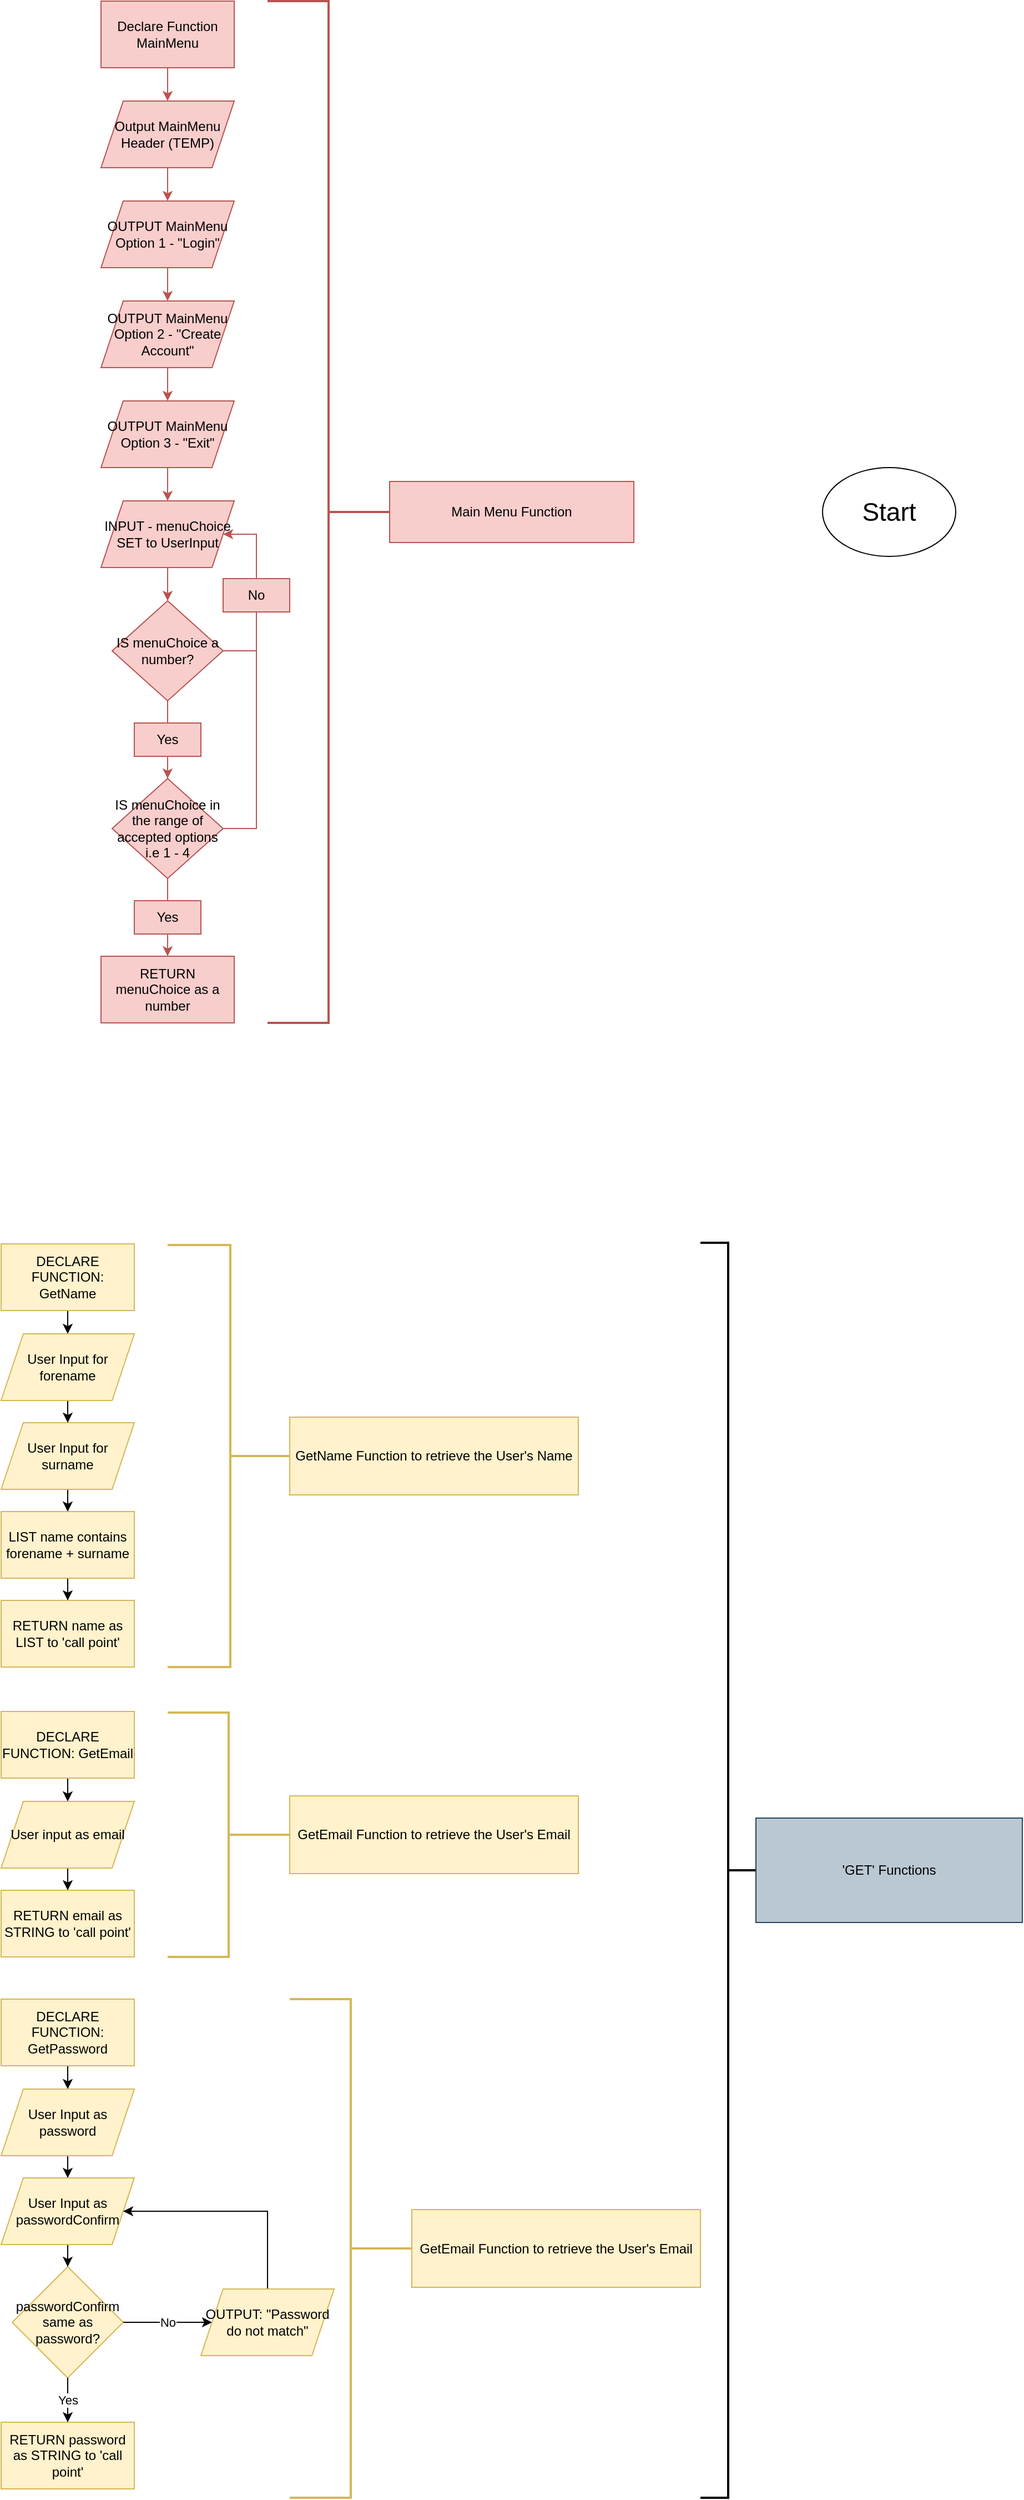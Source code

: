 <mxfile version="21.6.1" type="device">
  <diagram name="Page-1" id="7Ops39nH0OSQsevzP1TS">
    <mxGraphModel dx="3675" dy="4481" grid="1" gridSize="10" guides="1" tooltips="1" connect="1" arrows="1" fold="1" page="1" pageScale="1" pageWidth="827" pageHeight="1169" math="0" shadow="0">
      <root>
        <mxCell id="0" />
        <mxCell id="1" parent="0" />
        <mxCell id="fBwPLHAUl-B6Hu1rP66Z-1" value="&lt;font style=&quot;font-size: 23px;&quot;&gt;Start&lt;/font&gt;" style="ellipse;whiteSpace=wrap;html=1;" parent="1" vertex="1">
          <mxGeometry x="-60" y="-40" width="120" height="80" as="geometry" />
        </mxCell>
        <mxCell id="fBwPLHAUl-B6Hu1rP66Z-7" value="" style="edgeStyle=orthogonalEdgeStyle;rounded=0;orthogonalLoop=1;jettySize=auto;html=1;fillColor=#f8cecc;strokeColor=#b85450;" parent="1" source="fBwPLHAUl-B6Hu1rP66Z-2" target="fBwPLHAUl-B6Hu1rP66Z-6" edge="1">
          <mxGeometry relative="1" as="geometry" />
        </mxCell>
        <mxCell id="fBwPLHAUl-B6Hu1rP66Z-2" value="Declare Function&lt;br&gt;MainMenu" style="whiteSpace=wrap;html=1;fillColor=#f8cecc;strokeColor=#b85450;" parent="1" vertex="1">
          <mxGeometry x="-710" y="-460" width="120" height="60" as="geometry" />
        </mxCell>
        <mxCell id="fBwPLHAUl-B6Hu1rP66Z-9" value="" style="edgeStyle=orthogonalEdgeStyle;rounded=0;orthogonalLoop=1;jettySize=auto;html=1;fillColor=#f8cecc;strokeColor=#b85450;" parent="1" source="fBwPLHAUl-B6Hu1rP66Z-6" target="fBwPLHAUl-B6Hu1rP66Z-8" edge="1">
          <mxGeometry relative="1" as="geometry" />
        </mxCell>
        <mxCell id="fBwPLHAUl-B6Hu1rP66Z-6" value="Output MainMenu&lt;br&gt;Header (TEMP)" style="shape=parallelogram;perimeter=parallelogramPerimeter;whiteSpace=wrap;html=1;fixedSize=1;fillColor=#f8cecc;strokeColor=#b85450;" parent="1" vertex="1">
          <mxGeometry x="-710" y="-370" width="120" height="60" as="geometry" />
        </mxCell>
        <mxCell id="fBwPLHAUl-B6Hu1rP66Z-11" value="" style="edgeStyle=orthogonalEdgeStyle;rounded=0;orthogonalLoop=1;jettySize=auto;html=1;fillColor=#f8cecc;strokeColor=#b85450;" parent="1" source="fBwPLHAUl-B6Hu1rP66Z-8" target="fBwPLHAUl-B6Hu1rP66Z-10" edge="1">
          <mxGeometry relative="1" as="geometry" />
        </mxCell>
        <mxCell id="fBwPLHAUl-B6Hu1rP66Z-8" value="OUTPUT MainMenu Option 1 - &quot;Login&quot;" style="shape=parallelogram;perimeter=parallelogramPerimeter;whiteSpace=wrap;html=1;fixedSize=1;fillColor=#f8cecc;strokeColor=#b85450;" parent="1" vertex="1">
          <mxGeometry x="-710" y="-280" width="120" height="60" as="geometry" />
        </mxCell>
        <mxCell id="fBwPLHAUl-B6Hu1rP66Z-13" value="" style="edgeStyle=orthogonalEdgeStyle;rounded=0;orthogonalLoop=1;jettySize=auto;html=1;fillColor=#f8cecc;strokeColor=#b85450;" parent="1" source="fBwPLHAUl-B6Hu1rP66Z-10" target="fBwPLHAUl-B6Hu1rP66Z-12" edge="1">
          <mxGeometry relative="1" as="geometry" />
        </mxCell>
        <mxCell id="fBwPLHAUl-B6Hu1rP66Z-10" value="OUTPUT MainMenu Option 2 - &quot;Create Account&quot;" style="shape=parallelogram;perimeter=parallelogramPerimeter;whiteSpace=wrap;html=1;fixedSize=1;fillColor=#f8cecc;strokeColor=#b85450;" parent="1" vertex="1">
          <mxGeometry x="-710" y="-190" width="120" height="60" as="geometry" />
        </mxCell>
        <mxCell id="fBwPLHAUl-B6Hu1rP66Z-15" value="" style="edgeStyle=orthogonalEdgeStyle;rounded=0;orthogonalLoop=1;jettySize=auto;html=1;fillColor=#f8cecc;strokeColor=#b85450;" parent="1" source="fBwPLHAUl-B6Hu1rP66Z-12" target="fBwPLHAUl-B6Hu1rP66Z-14" edge="1">
          <mxGeometry relative="1" as="geometry" />
        </mxCell>
        <mxCell id="fBwPLHAUl-B6Hu1rP66Z-12" value="OUTPUT MainMenu Option 3 - &quot;Exit&quot;" style="shape=parallelogram;perimeter=parallelogramPerimeter;whiteSpace=wrap;html=1;fixedSize=1;fillColor=#f8cecc;strokeColor=#b85450;" parent="1" vertex="1">
          <mxGeometry x="-710" y="-100" width="120" height="60" as="geometry" />
        </mxCell>
        <mxCell id="fBwPLHAUl-B6Hu1rP66Z-17" value="" style="edgeStyle=orthogonalEdgeStyle;rounded=0;orthogonalLoop=1;jettySize=auto;html=1;fillColor=#f8cecc;strokeColor=#b85450;" parent="1" source="fBwPLHAUl-B6Hu1rP66Z-14" target="fBwPLHAUl-B6Hu1rP66Z-16" edge="1">
          <mxGeometry relative="1" as="geometry" />
        </mxCell>
        <mxCell id="fBwPLHAUl-B6Hu1rP66Z-14" value="INPUT -&amp;nbsp;menuChoice SET to UserInput" style="shape=parallelogram;perimeter=parallelogramPerimeter;whiteSpace=wrap;html=1;fixedSize=1;fillColor=#f8cecc;strokeColor=#b85450;" parent="1" vertex="1">
          <mxGeometry x="-710" y="-10" width="120" height="60" as="geometry" />
        </mxCell>
        <mxCell id="fBwPLHAUl-B6Hu1rP66Z-19" value="" style="edgeStyle=orthogonalEdgeStyle;rounded=0;orthogonalLoop=1;jettySize=auto;html=1;fillColor=#f8cecc;strokeColor=#b85450;exitX=0.5;exitY=1;exitDx=0;exitDy=0;" parent="1" source="fBwPLHAUl-B6Hu1rP66Z-20" target="fBwPLHAUl-B6Hu1rP66Z-18" edge="1">
          <mxGeometry relative="1" as="geometry">
            <mxPoint x="-650" y="250" as="sourcePoint" />
          </mxGeometry>
        </mxCell>
        <mxCell id="fBwPLHAUl-B6Hu1rP66Z-16" value="IS menuChoice a number?" style="rhombus;whiteSpace=wrap;html=1;fillColor=#f8cecc;strokeColor=#b85450;" parent="1" vertex="1">
          <mxGeometry x="-700" y="80" width="100" height="90" as="geometry" />
        </mxCell>
        <mxCell id="fBwPLHAUl-B6Hu1rP66Z-18" value="IS menuChoice in the range of accepted options i.e 1 - 4" style="rhombus;whiteSpace=wrap;html=1;fillColor=#f8cecc;strokeColor=#b85450;" parent="1" vertex="1">
          <mxGeometry x="-700" y="240" width="100" height="90" as="geometry" />
        </mxCell>
        <mxCell id="fBwPLHAUl-B6Hu1rP66Z-20" value="Yes" style="text;html=1;strokeColor=#b85450;fillColor=#f8cecc;align=center;verticalAlign=middle;whiteSpace=wrap;rounded=0;" parent="1" vertex="1">
          <mxGeometry x="-680" y="190" width="60" height="30" as="geometry" />
        </mxCell>
        <mxCell id="fBwPLHAUl-B6Hu1rP66Z-22" value="" style="endArrow=none;html=1;rounded=0;exitX=0.5;exitY=1;exitDx=0;exitDy=0;entryX=0.5;entryY=0;entryDx=0;entryDy=0;fillColor=#f8cecc;strokeColor=#b85450;" parent="1" source="fBwPLHAUl-B6Hu1rP66Z-16" target="fBwPLHAUl-B6Hu1rP66Z-20" edge="1">
          <mxGeometry width="50" height="50" relative="1" as="geometry">
            <mxPoint x="-560" y="200" as="sourcePoint" />
            <mxPoint x="-510" y="150" as="targetPoint" />
          </mxGeometry>
        </mxCell>
        <mxCell id="fBwPLHAUl-B6Hu1rP66Z-24" value="No" style="text;html=1;strokeColor=#b85450;fillColor=#f8cecc;align=center;verticalAlign=middle;whiteSpace=wrap;rounded=0;" parent="1" vertex="1">
          <mxGeometry x="-600" y="60" width="60" height="30" as="geometry" />
        </mxCell>
        <mxCell id="fBwPLHAUl-B6Hu1rP66Z-26" value="" style="endArrow=classic;html=1;rounded=0;exitX=0.5;exitY=0;exitDx=0;exitDy=0;entryX=1;entryY=0.5;entryDx=0;entryDy=0;fillColor=#f8cecc;strokeColor=#b85450;" parent="1" source="fBwPLHAUl-B6Hu1rP66Z-24" target="fBwPLHAUl-B6Hu1rP66Z-14" edge="1">
          <mxGeometry width="50" height="50" relative="1" as="geometry">
            <mxPoint x="-340" y="30" as="sourcePoint" />
            <mxPoint x="-570" y="10" as="targetPoint" />
            <Array as="points">
              <mxPoint x="-570" y="20" />
            </Array>
          </mxGeometry>
        </mxCell>
        <mxCell id="fBwPLHAUl-B6Hu1rP66Z-27" value="" style="endArrow=none;html=1;rounded=0;exitX=1;exitY=0.5;exitDx=0;exitDy=0;entryX=0.5;entryY=1;entryDx=0;entryDy=0;fillColor=#f8cecc;strokeColor=#b85450;" parent="1" source="fBwPLHAUl-B6Hu1rP66Z-16" target="fBwPLHAUl-B6Hu1rP66Z-24" edge="1">
          <mxGeometry width="50" height="50" relative="1" as="geometry">
            <mxPoint x="-340" y="30" as="sourcePoint" />
            <mxPoint x="-290" y="-20" as="targetPoint" />
            <Array as="points">
              <mxPoint x="-570" y="125" />
            </Array>
          </mxGeometry>
        </mxCell>
        <mxCell id="fBwPLHAUl-B6Hu1rP66Z-28" value="" style="endArrow=none;html=1;rounded=0;exitX=1;exitY=0.5;exitDx=0;exitDy=0;entryX=0.5;entryY=1;entryDx=0;entryDy=0;fillColor=#f8cecc;strokeColor=#b85450;" parent="1" source="fBwPLHAUl-B6Hu1rP66Z-18" target="fBwPLHAUl-B6Hu1rP66Z-24" edge="1">
          <mxGeometry width="50" height="50" relative="1" as="geometry">
            <mxPoint x="-400" y="170" as="sourcePoint" />
            <mxPoint x="-570" y="130" as="targetPoint" />
            <Array as="points">
              <mxPoint x="-570" y="285" />
            </Array>
          </mxGeometry>
        </mxCell>
        <mxCell id="fBwPLHAUl-B6Hu1rP66Z-33" value="" style="edgeStyle=orthogonalEdgeStyle;rounded=0;orthogonalLoop=1;jettySize=auto;html=1;fillColor=#f8cecc;strokeColor=#b85450;exitX=0.5;exitY=1;exitDx=0;exitDy=0;" parent="1" source="fBwPLHAUl-B6Hu1rP66Z-34" edge="1">
          <mxGeometry relative="1" as="geometry">
            <mxPoint x="-650" y="410" as="sourcePoint" />
            <mxPoint x="-650" y="400" as="targetPoint" />
          </mxGeometry>
        </mxCell>
        <mxCell id="fBwPLHAUl-B6Hu1rP66Z-34" value="Yes" style="text;html=1;strokeColor=#b85450;fillColor=#f8cecc;align=center;verticalAlign=middle;whiteSpace=wrap;rounded=0;" parent="1" vertex="1">
          <mxGeometry x="-680" y="350" width="60" height="30" as="geometry" />
        </mxCell>
        <mxCell id="fBwPLHAUl-B6Hu1rP66Z-35" value="" style="endArrow=none;html=1;rounded=0;exitX=0.5;exitY=1;exitDx=0;exitDy=0;entryX=0.5;entryY=0;entryDx=0;entryDy=0;fillColor=#f8cecc;strokeColor=#b85450;" parent="1" source="fBwPLHAUl-B6Hu1rP66Z-18" target="fBwPLHAUl-B6Hu1rP66Z-34" edge="1">
          <mxGeometry width="50" height="50" relative="1" as="geometry">
            <mxPoint x="-650" y="330" as="sourcePoint" />
            <mxPoint x="-510" y="310" as="targetPoint" />
          </mxGeometry>
        </mxCell>
        <mxCell id="fBwPLHAUl-B6Hu1rP66Z-37" value="RETURN menuChoice as a number" style="rounded=0;whiteSpace=wrap;html=1;fillColor=#f8cecc;strokeColor=#b85450;" parent="1" vertex="1">
          <mxGeometry x="-710" y="400" width="120" height="60" as="geometry" />
        </mxCell>
        <mxCell id="fBwPLHAUl-B6Hu1rP66Z-42" style="edgeStyle=orthogonalEdgeStyle;rounded=0;orthogonalLoop=1;jettySize=auto;html=1;exitX=0;exitY=0.5;exitDx=0;exitDy=0;exitPerimeter=0;entryX=0;entryY=0.5;entryDx=0;entryDy=0;" parent="1" source="fBwPLHAUl-B6Hu1rP66Z-38" target="fBwPLHAUl-B6Hu1rP66Z-39" edge="1">
          <mxGeometry relative="1" as="geometry" />
        </mxCell>
        <mxCell id="fBwPLHAUl-B6Hu1rP66Z-38" value="" style="strokeWidth=2;html=1;shape=mxgraph.flowchart.annotation_2;align=left;labelPosition=right;pointerEvents=1;rotation=-180;fillColor=#f8cecc;strokeColor=#b85450;" parent="1" vertex="1">
          <mxGeometry x="-560" y="-460" width="110" height="920" as="geometry" />
        </mxCell>
        <mxCell id="fBwPLHAUl-B6Hu1rP66Z-39" value="Main Menu Function" style="text;html=1;strokeColor=#b85450;fillColor=#f8cecc;align=center;verticalAlign=middle;whiteSpace=wrap;rounded=0;" parent="1" vertex="1">
          <mxGeometry x="-450" y="-27.5" width="220" height="55" as="geometry" />
        </mxCell>
        <mxCell id="EbNXREoQSYAakdLqrPmK-15" value="" style="edgeStyle=orthogonalEdgeStyle;rounded=0;orthogonalLoop=1;jettySize=auto;html=1;" parent="1" source="fBwPLHAUl-B6Hu1rP66Z-43" target="EbNXREoQSYAakdLqrPmK-14" edge="1">
          <mxGeometry relative="1" as="geometry" />
        </mxCell>
        <mxCell id="fBwPLHAUl-B6Hu1rP66Z-43" value="DECLARE FUNCTION: GetEmail" style="rounded=0;whiteSpace=wrap;html=1;fillColor=#fff2cc;strokeColor=#d6b656;" parent="1" vertex="1">
          <mxGeometry x="-800" y="1080" width="120" height="60" as="geometry" />
        </mxCell>
        <mxCell id="EbNXREoQSYAakdLqrPmK-3" value="" style="edgeStyle=orthogonalEdgeStyle;rounded=0;orthogonalLoop=1;jettySize=auto;html=1;" parent="1" source="fBwPLHAUl-B6Hu1rP66Z-44" target="EbNXREoQSYAakdLqrPmK-2" edge="1">
          <mxGeometry relative="1" as="geometry" />
        </mxCell>
        <mxCell id="fBwPLHAUl-B6Hu1rP66Z-44" value="DECLARE FUNCTION: GetName" style="rounded=0;whiteSpace=wrap;html=1;fillColor=#fff2cc;strokeColor=#d6b656;" parent="1" vertex="1">
          <mxGeometry x="-800" y="659" width="120" height="60" as="geometry" />
        </mxCell>
        <mxCell id="fBwPLHAUl-B6Hu1rP66Z-96" style="edgeStyle=orthogonalEdgeStyle;rounded=0;orthogonalLoop=1;jettySize=auto;html=1;exitX=0;exitY=0.5;exitDx=0;exitDy=0;exitPerimeter=0;entryX=0;entryY=0.5;entryDx=0;entryDy=0;" parent="1" edge="1">
          <mxGeometry relative="1" as="geometry">
            <mxPoint x="-767" y="630" as="sourcePoint" />
            <mxPoint x="-767" y="630" as="targetPoint" />
          </mxGeometry>
        </mxCell>
        <mxCell id="EbNXREoQSYAakdLqrPmK-5" value="" style="edgeStyle=orthogonalEdgeStyle;rounded=0;orthogonalLoop=1;jettySize=auto;html=1;" parent="1" source="EbNXREoQSYAakdLqrPmK-2" target="EbNXREoQSYAakdLqrPmK-4" edge="1">
          <mxGeometry relative="1" as="geometry" />
        </mxCell>
        <mxCell id="EbNXREoQSYAakdLqrPmK-2" value="User Input for forename" style="shape=parallelogram;perimeter=parallelogramPerimeter;whiteSpace=wrap;html=1;fixedSize=1;fillColor=#fff2cc;strokeColor=#d6b656;rounded=0;" parent="1" vertex="1">
          <mxGeometry x="-800" y="740" width="120" height="60" as="geometry" />
        </mxCell>
        <mxCell id="EbNXREoQSYAakdLqrPmK-7" value="" style="edgeStyle=orthogonalEdgeStyle;rounded=0;orthogonalLoop=1;jettySize=auto;html=1;" parent="1" source="EbNXREoQSYAakdLqrPmK-4" target="EbNXREoQSYAakdLqrPmK-6" edge="1">
          <mxGeometry relative="1" as="geometry" />
        </mxCell>
        <mxCell id="EbNXREoQSYAakdLqrPmK-4" value="User Input for surname" style="shape=parallelogram;perimeter=parallelogramPerimeter;whiteSpace=wrap;html=1;fixedSize=1;fillColor=#fff2cc;strokeColor=#d6b656;rounded=0;" parent="1" vertex="1">
          <mxGeometry x="-800" y="820" width="120" height="60" as="geometry" />
        </mxCell>
        <mxCell id="EbNXREoQSYAakdLqrPmK-9" value="" style="edgeStyle=orthogonalEdgeStyle;rounded=0;orthogonalLoop=1;jettySize=auto;html=1;" parent="1" source="EbNXREoQSYAakdLqrPmK-6" target="EbNXREoQSYAakdLqrPmK-8" edge="1">
          <mxGeometry relative="1" as="geometry" />
        </mxCell>
        <mxCell id="EbNXREoQSYAakdLqrPmK-6" value="LIST name contains forename + surname" style="whiteSpace=wrap;html=1;fillColor=#fff2cc;strokeColor=#d6b656;rounded=0;" parent="1" vertex="1">
          <mxGeometry x="-800" y="900" width="120" height="60" as="geometry" />
        </mxCell>
        <mxCell id="EbNXREoQSYAakdLqrPmK-8" value="RETURN name as LIST to &#39;call point&#39;" style="whiteSpace=wrap;html=1;fillColor=#fff2cc;strokeColor=#d6b656;rounded=0;" parent="1" vertex="1">
          <mxGeometry x="-800" y="980" width="120" height="60" as="geometry" />
        </mxCell>
        <mxCell id="EbNXREoQSYAakdLqrPmK-13" style="edgeStyle=orthogonalEdgeStyle;rounded=0;orthogonalLoop=1;jettySize=auto;html=1;exitX=0;exitY=0.5;exitDx=0;exitDy=0;exitPerimeter=0;entryX=0;entryY=0.5;entryDx=0;entryDy=0;" parent="1" source="EbNXREoQSYAakdLqrPmK-10" target="EbNXREoQSYAakdLqrPmK-11" edge="1">
          <mxGeometry relative="1" as="geometry" />
        </mxCell>
        <mxCell id="EbNXREoQSYAakdLqrPmK-10" value="" style="strokeWidth=2;html=1;shape=mxgraph.flowchart.annotation_2;align=left;labelPosition=right;pointerEvents=1;rotation=-180;fillColor=#fff2cc;strokeColor=#d6b656;" parent="1" vertex="1">
          <mxGeometry x="-650" y="660" width="113" height="380" as="geometry" />
        </mxCell>
        <mxCell id="EbNXREoQSYAakdLqrPmK-11" value="GetName Function to retrieve the User&#39;s Name" style="text;html=1;strokeColor=#d6b656;fillColor=#fff2cc;align=center;verticalAlign=middle;whiteSpace=wrap;rounded=0;" parent="1" vertex="1">
          <mxGeometry x="-540" y="815" width="260" height="70" as="geometry" />
        </mxCell>
        <mxCell id="EbNXREoQSYAakdLqrPmK-17" value="" style="edgeStyle=orthogonalEdgeStyle;rounded=0;orthogonalLoop=1;jettySize=auto;html=1;" parent="1" source="EbNXREoQSYAakdLqrPmK-14" target="EbNXREoQSYAakdLqrPmK-16" edge="1">
          <mxGeometry relative="1" as="geometry" />
        </mxCell>
        <mxCell id="EbNXREoQSYAakdLqrPmK-14" value="User input as email" style="shape=parallelogram;perimeter=parallelogramPerimeter;whiteSpace=wrap;html=1;fixedSize=1;fillColor=#fff2cc;strokeColor=#d6b656;rounded=0;" parent="1" vertex="1">
          <mxGeometry x="-800" y="1161" width="120" height="60" as="geometry" />
        </mxCell>
        <mxCell id="EbNXREoQSYAakdLqrPmK-16" value="RETURN email as STRING to &#39;call point&#39;" style="whiteSpace=wrap;html=1;fillColor=#fff2cc;strokeColor=#d6b656;rounded=0;" parent="1" vertex="1">
          <mxGeometry x="-800" y="1241" width="120" height="60" as="geometry" />
        </mxCell>
        <mxCell id="EbNXREoQSYAakdLqrPmK-21" style="edgeStyle=orthogonalEdgeStyle;rounded=0;orthogonalLoop=1;jettySize=auto;html=1;exitX=0;exitY=0.5;exitDx=0;exitDy=0;exitPerimeter=0;entryX=0;entryY=0.5;entryDx=0;entryDy=0;" parent="1" source="EbNXREoQSYAakdLqrPmK-18" target="EbNXREoQSYAakdLqrPmK-19" edge="1">
          <mxGeometry relative="1" as="geometry" />
        </mxCell>
        <mxCell id="EbNXREoQSYAakdLqrPmK-18" value="" style="strokeWidth=2;html=1;shape=mxgraph.flowchart.annotation_2;align=left;labelPosition=right;pointerEvents=1;rotation=-180;fillColor=#fff2cc;strokeColor=#d6b656;" parent="1" vertex="1">
          <mxGeometry x="-650" y="1081" width="110" height="220" as="geometry" />
        </mxCell>
        <mxCell id="EbNXREoQSYAakdLqrPmK-19" value="GetEmail Function to retrieve the User&#39;s Email" style="text;html=1;strokeColor=#d6b656;fillColor=#fff2cc;align=center;verticalAlign=middle;whiteSpace=wrap;rounded=0;" parent="1" vertex="1">
          <mxGeometry x="-540" y="1156" width="260" height="70" as="geometry" />
        </mxCell>
        <mxCell id="EbNXREoQSYAakdLqrPmK-24" value="" style="edgeStyle=orthogonalEdgeStyle;rounded=0;orthogonalLoop=1;jettySize=auto;html=1;" parent="1" source="EbNXREoQSYAakdLqrPmK-22" target="EbNXREoQSYAakdLqrPmK-23" edge="1">
          <mxGeometry relative="1" as="geometry" />
        </mxCell>
        <mxCell id="EbNXREoQSYAakdLqrPmK-22" value="DECLARE FUNCTION: GetPassword" style="rounded=0;whiteSpace=wrap;html=1;fillColor=#fff2cc;strokeColor=#d6b656;" parent="1" vertex="1">
          <mxGeometry x="-800" y="1339" width="120" height="60" as="geometry" />
        </mxCell>
        <mxCell id="EbNXREoQSYAakdLqrPmK-26" value="" style="edgeStyle=orthogonalEdgeStyle;rounded=0;orthogonalLoop=1;jettySize=auto;html=1;" parent="1" source="EbNXREoQSYAakdLqrPmK-23" target="EbNXREoQSYAakdLqrPmK-25" edge="1">
          <mxGeometry relative="1" as="geometry" />
        </mxCell>
        <mxCell id="EbNXREoQSYAakdLqrPmK-23" value="User Input as password" style="shape=parallelogram;perimeter=parallelogramPerimeter;whiteSpace=wrap;html=1;fixedSize=1;fillColor=#fff2cc;strokeColor=#d6b656;rounded=0;" parent="1" vertex="1">
          <mxGeometry x="-800" y="1420" width="120" height="60" as="geometry" />
        </mxCell>
        <mxCell id="EbNXREoQSYAakdLqrPmK-28" value="" style="edgeStyle=orthogonalEdgeStyle;rounded=0;orthogonalLoop=1;jettySize=auto;html=1;" parent="1" source="EbNXREoQSYAakdLqrPmK-25" target="EbNXREoQSYAakdLqrPmK-27" edge="1">
          <mxGeometry relative="1" as="geometry" />
        </mxCell>
        <mxCell id="EbNXREoQSYAakdLqrPmK-25" value="User Input as passwordConfirm" style="shape=parallelogram;perimeter=parallelogramPerimeter;whiteSpace=wrap;html=1;fixedSize=1;fillColor=#fff2cc;strokeColor=#d6b656;rounded=0;" parent="1" vertex="1">
          <mxGeometry x="-800" y="1500" width="120" height="60" as="geometry" />
        </mxCell>
        <mxCell id="EbNXREoQSYAakdLqrPmK-27" value="passwordConfirm same as password?" style="rhombus;whiteSpace=wrap;html=1;fillColor=#fff2cc;strokeColor=#d6b656;rounded=0;" parent="1" vertex="1">
          <mxGeometry x="-790" y="1580" width="100" height="100" as="geometry" />
        </mxCell>
        <mxCell id="EbNXREoQSYAakdLqrPmK-32" value="" style="endArrow=classic;html=1;rounded=0;exitX=1;exitY=0.5;exitDx=0;exitDy=0;entryX=0;entryY=0.5;entryDx=0;entryDy=0;" parent="1" source="EbNXREoQSYAakdLqrPmK-27" target="EbNXREoQSYAakdLqrPmK-34" edge="1">
          <mxGeometry relative="1" as="geometry">
            <mxPoint x="-880" y="1440" as="sourcePoint" />
            <mxPoint x="-780" y="1440" as="targetPoint" />
          </mxGeometry>
        </mxCell>
        <mxCell id="EbNXREoQSYAakdLqrPmK-33" value="No" style="edgeLabel;resizable=0;html=1;align=center;verticalAlign=middle;" parent="EbNXREoQSYAakdLqrPmK-32" connectable="0" vertex="1">
          <mxGeometry relative="1" as="geometry" />
        </mxCell>
        <mxCell id="EbNXREoQSYAakdLqrPmK-36" style="edgeStyle=orthogonalEdgeStyle;rounded=0;orthogonalLoop=1;jettySize=auto;html=1;exitX=0.5;exitY=0;exitDx=0;exitDy=0;entryX=1;entryY=0.5;entryDx=0;entryDy=0;" parent="1" source="EbNXREoQSYAakdLqrPmK-34" target="EbNXREoQSYAakdLqrPmK-25" edge="1">
          <mxGeometry relative="1" as="geometry">
            <Array as="points">
              <mxPoint x="-560" y="1530" />
            </Array>
          </mxGeometry>
        </mxCell>
        <mxCell id="EbNXREoQSYAakdLqrPmK-34" value="OUTPUT: &quot;Password do not match&quot;" style="shape=parallelogram;perimeter=parallelogramPerimeter;whiteSpace=wrap;html=1;fixedSize=1;fillColor=#fff2cc;strokeColor=#d6b656;rounded=0;" parent="1" vertex="1">
          <mxGeometry x="-620" y="1600" width="120" height="60" as="geometry" />
        </mxCell>
        <mxCell id="EbNXREoQSYAakdLqrPmK-37" value="RETURN password as STRING to &#39;call point&#39;" style="whiteSpace=wrap;html=1;fillColor=#fff2cc;strokeColor=#d6b656;rounded=0;" parent="1" vertex="1">
          <mxGeometry x="-800" y="1720" width="120" height="60" as="geometry" />
        </mxCell>
        <mxCell id="EbNXREoQSYAakdLqrPmK-39" value="" style="endArrow=classic;html=1;rounded=0;exitX=0.5;exitY=1;exitDx=0;exitDy=0;entryX=0.5;entryY=0;entryDx=0;entryDy=0;" parent="1" source="EbNXREoQSYAakdLqrPmK-27" target="EbNXREoQSYAakdLqrPmK-37" edge="1">
          <mxGeometry relative="1" as="geometry">
            <mxPoint x="-720" y="1590" as="sourcePoint" />
            <mxPoint x="-620" y="1590" as="targetPoint" />
          </mxGeometry>
        </mxCell>
        <mxCell id="EbNXREoQSYAakdLqrPmK-40" value="Yes" style="edgeLabel;resizable=0;html=1;align=center;verticalAlign=middle;" parent="EbNXREoQSYAakdLqrPmK-39" connectable="0" vertex="1">
          <mxGeometry relative="1" as="geometry" />
        </mxCell>
        <mxCell id="EbNXREoQSYAakdLqrPmK-43" style="edgeStyle=orthogonalEdgeStyle;rounded=0;orthogonalLoop=1;jettySize=auto;html=1;exitX=0;exitY=0.5;exitDx=0;exitDy=0;exitPerimeter=0;entryX=0;entryY=0.5;entryDx=0;entryDy=0;" parent="1" source="EbNXREoQSYAakdLqrPmK-41" target="EbNXREoQSYAakdLqrPmK-42" edge="1">
          <mxGeometry relative="1" as="geometry" />
        </mxCell>
        <mxCell id="EbNXREoQSYAakdLqrPmK-41" value="" style="strokeWidth=2;html=1;shape=mxgraph.flowchart.annotation_2;align=left;labelPosition=right;pointerEvents=1;rotation=-180;fillColor=#fff2cc;strokeColor=#d6b656;" parent="1" vertex="1">
          <mxGeometry x="-540" y="1339" width="110" height="449" as="geometry" />
        </mxCell>
        <mxCell id="EbNXREoQSYAakdLqrPmK-42" value="GetEmail Function to retrieve the User&#39;s Email" style="text;html=1;strokeColor=#d6b656;fillColor=#fff2cc;align=center;verticalAlign=middle;whiteSpace=wrap;rounded=0;" parent="1" vertex="1">
          <mxGeometry x="-430" y="1528.5" width="260" height="70" as="geometry" />
        </mxCell>
        <mxCell id="EbNXREoQSYAakdLqrPmK-46" style="edgeStyle=orthogonalEdgeStyle;rounded=0;orthogonalLoop=1;jettySize=auto;html=1;exitX=0;exitY=0.5;exitDx=0;exitDy=0;exitPerimeter=0;entryX=0;entryY=0.5;entryDx=0;entryDy=0;" parent="1" source="EbNXREoQSYAakdLqrPmK-44" target="EbNXREoQSYAakdLqrPmK-45" edge="1">
          <mxGeometry relative="1" as="geometry" />
        </mxCell>
        <mxCell id="EbNXREoQSYAakdLqrPmK-44" value="" style="strokeWidth=2;html=1;shape=mxgraph.flowchart.annotation_2;align=left;labelPosition=right;pointerEvents=1;rotation=-180;" parent="1" vertex="1">
          <mxGeometry x="-170" y="658" width="50" height="1130" as="geometry" />
        </mxCell>
        <mxCell id="EbNXREoQSYAakdLqrPmK-45" value="&#39;GET&#39; Functions" style="text;html=1;strokeColor=#23445d;fillColor=#bac8d3;align=center;verticalAlign=middle;whiteSpace=wrap;rounded=0;" parent="1" vertex="1">
          <mxGeometry x="-120" y="1176" width="240" height="94" as="geometry" />
        </mxCell>
      </root>
    </mxGraphModel>
  </diagram>
</mxfile>
